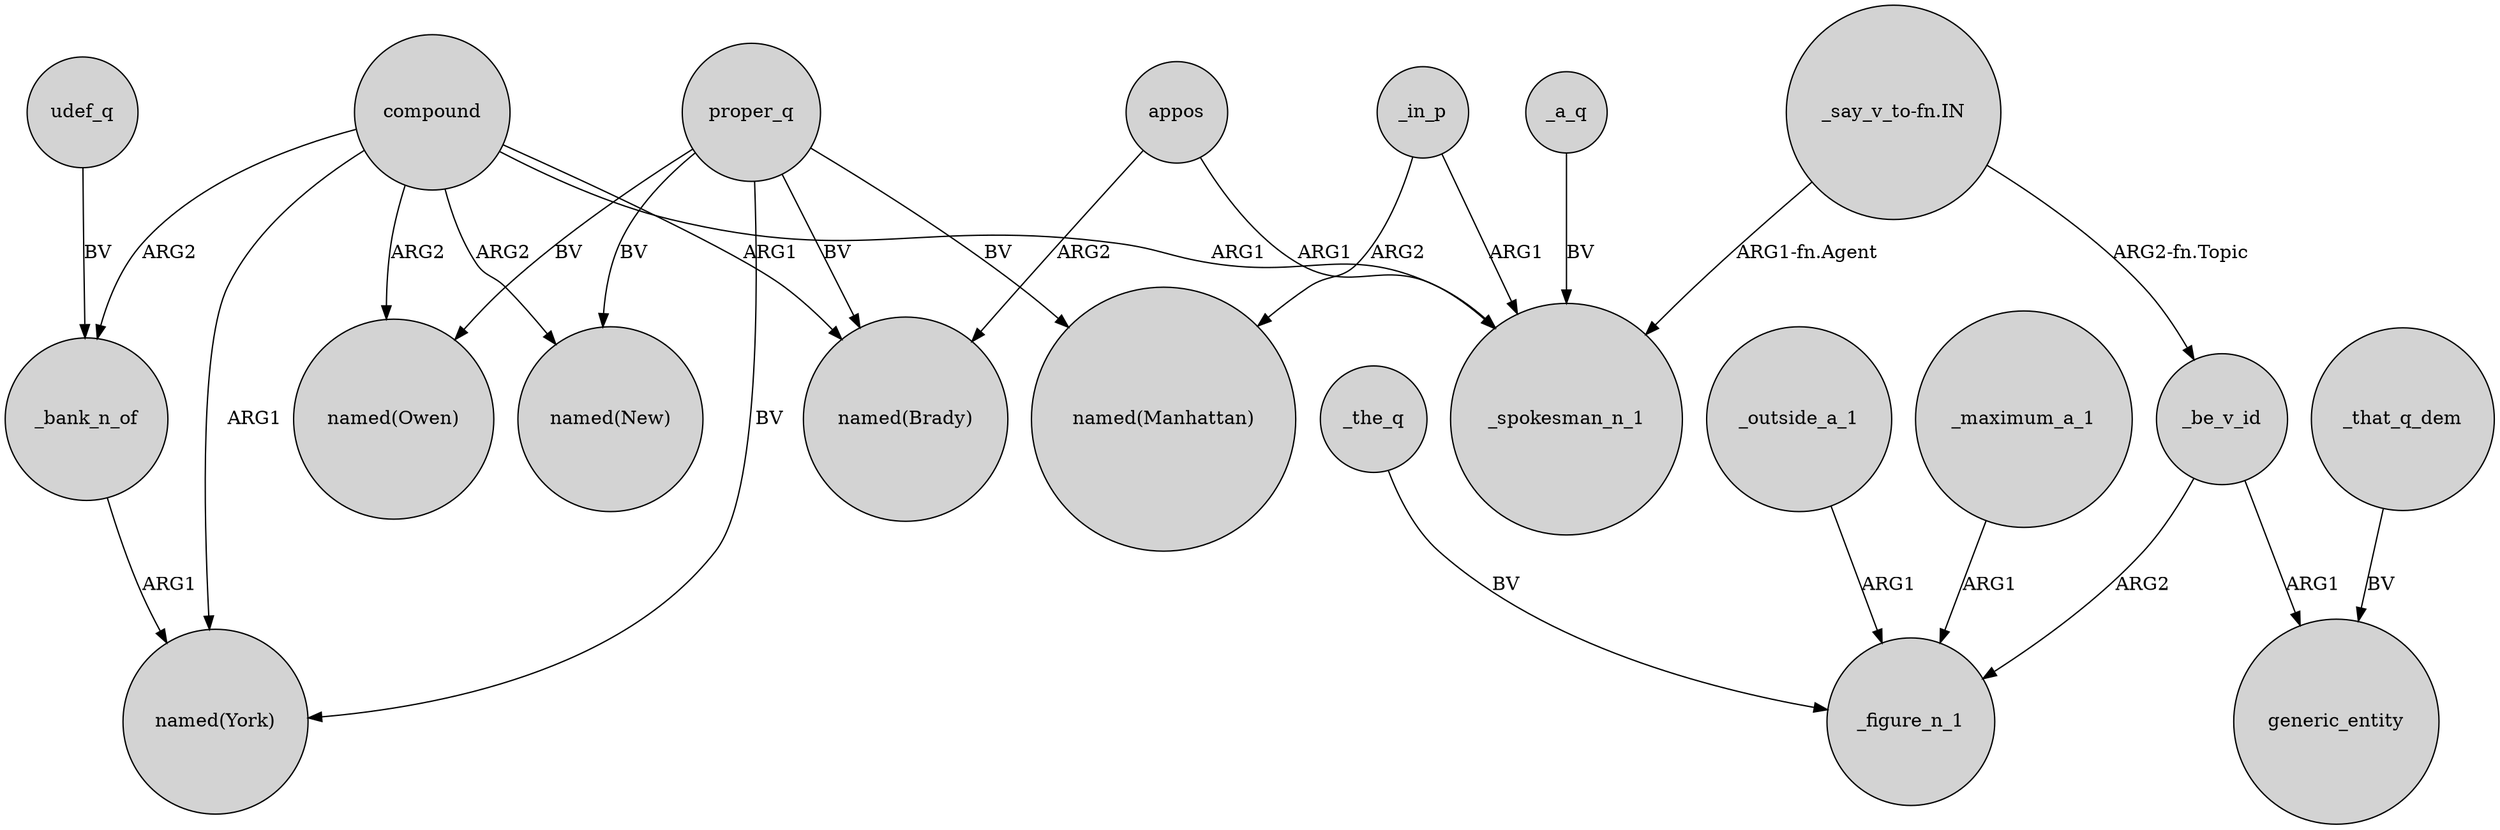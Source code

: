 digraph {
	node [shape=circle style=filled]
	compound -> _bank_n_of [label=ARG2]
	compound -> "named(New)" [label=ARG2]
	_that_q_dem -> generic_entity [label=BV]
	proper_q -> "named(New)" [label=BV]
	compound -> "named(Brady)" [label=ARG1]
	_outside_a_1 -> _figure_n_1 [label=ARG1]
	_maximum_a_1 -> _figure_n_1 [label=ARG1]
	appos -> "named(Brady)" [label=ARG2]
	_be_v_id -> generic_entity [label=ARG1]
	_the_q -> _figure_n_1 [label=BV]
	proper_q -> "named(Manhattan)" [label=BV]
	proper_q -> "named(Brady)" [label=BV]
	_in_p -> _spokesman_n_1 [label=ARG1]
	"_say_v_to-fn.IN" -> _spokesman_n_1 [label="ARG1-fn.Agent"]
	"_say_v_to-fn.IN" -> _be_v_id [label="ARG2-fn.Topic"]
	compound -> _spokesman_n_1 [label=ARG1]
	compound -> "named(York)" [label=ARG1]
	compound -> "named(Owen)" [label=ARG2]
	_be_v_id -> _figure_n_1 [label=ARG2]
	appos -> _spokesman_n_1 [label=ARG1]
	_in_p -> "named(Manhattan)" [label=ARG2]
	_bank_n_of -> "named(York)" [label=ARG1]
	_a_q -> _spokesman_n_1 [label=BV]
	proper_q -> "named(York)" [label=BV]
	proper_q -> "named(Owen)" [label=BV]
	udef_q -> _bank_n_of [label=BV]
}
